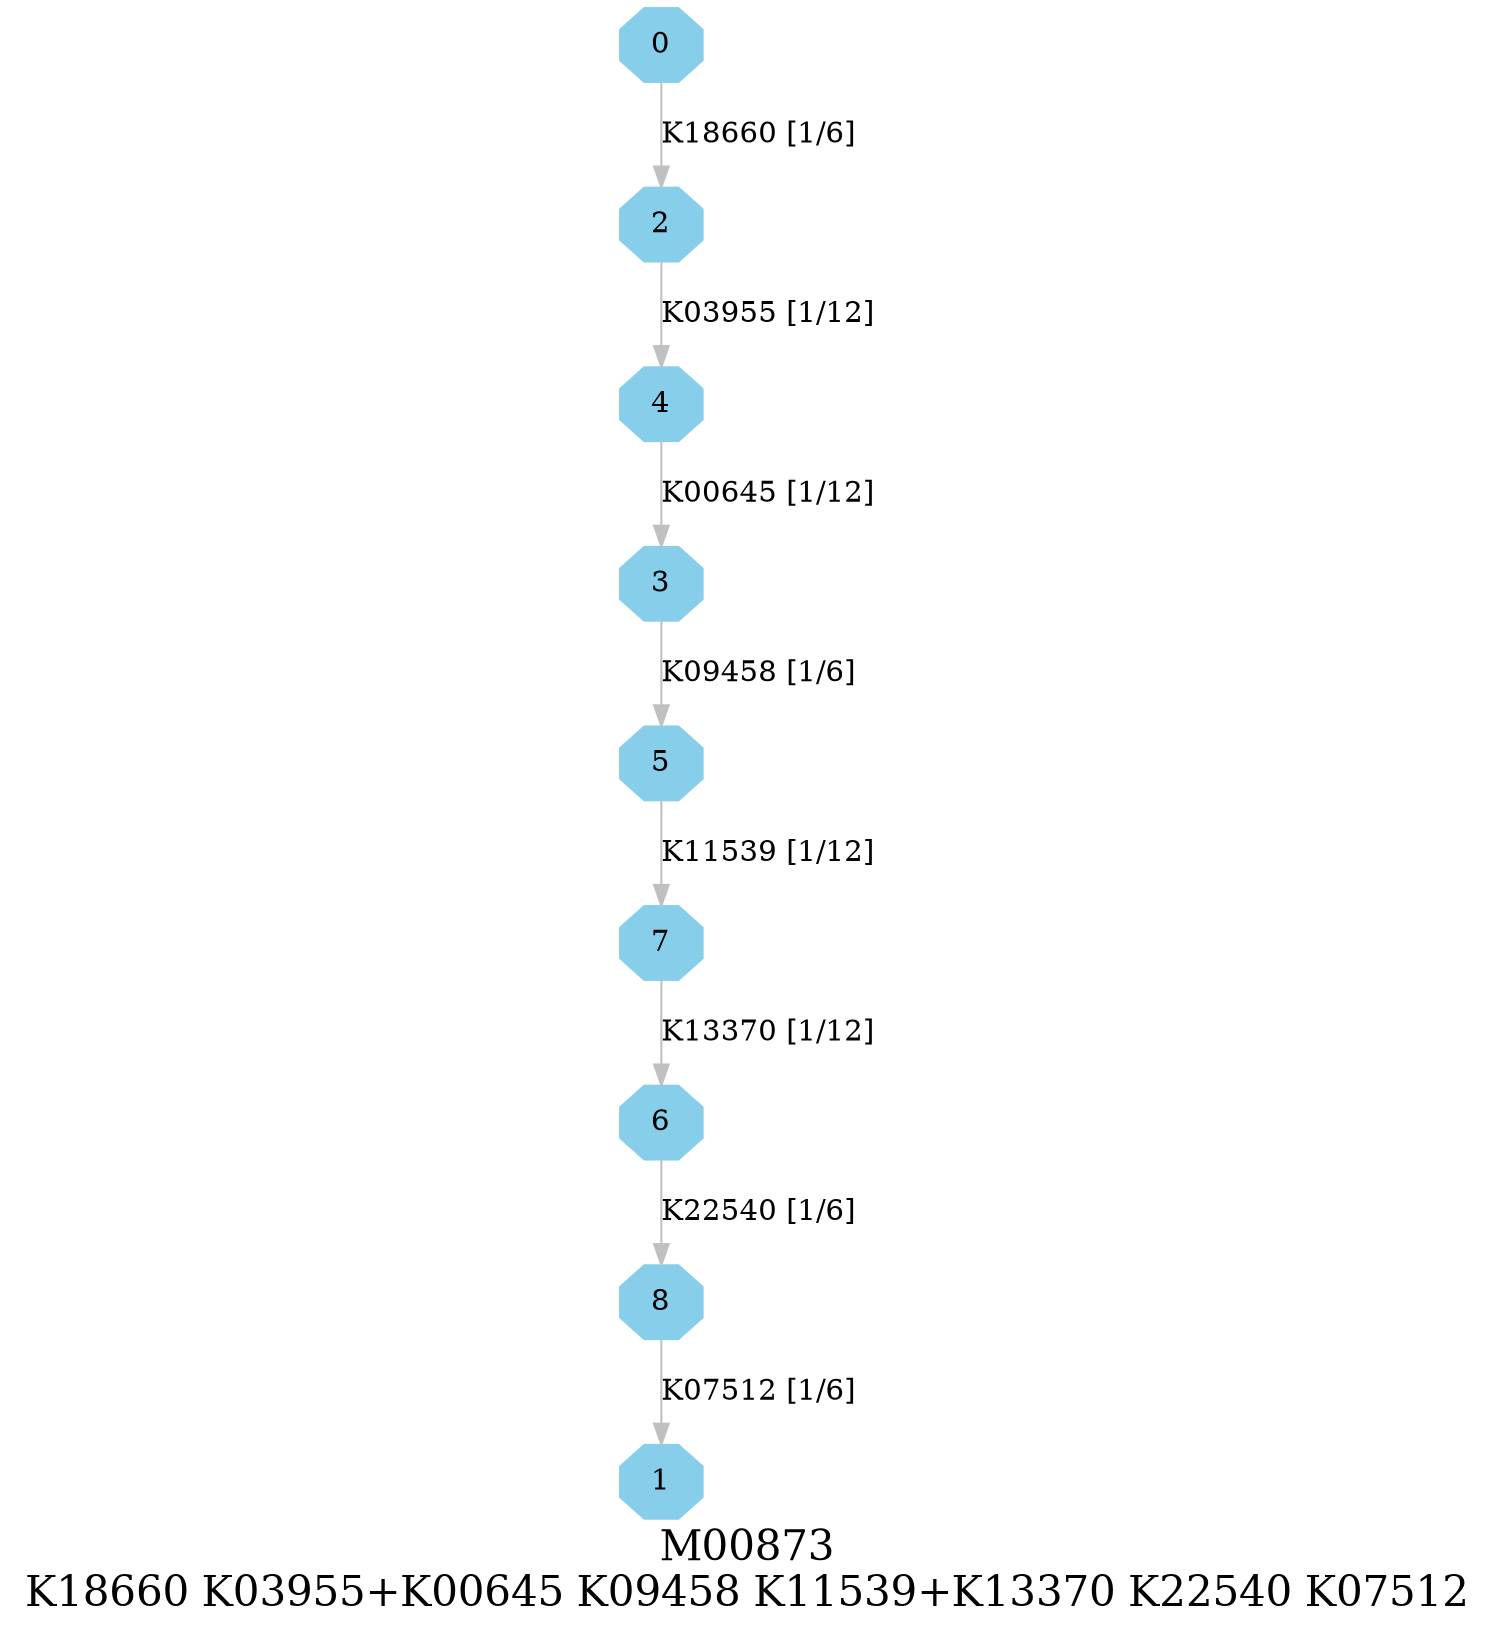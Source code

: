 digraph G {
graph [label="M00873
K18660 K03955+K00645 K09458 K11539+K13370 K22540 K07512",fontsize=20];
node [shape=box,style=filled];
edge [len=3,color=grey];
{node [width=.3,height=.3,shape=octagon,style=filled,color=skyblue] 0 1 2 3 4 5 6 7 8 }
0 -> 2 [label="K18660 [1/6]"];
2 -> 4 [label="K03955 [1/12]"];
3 -> 5 [label="K09458 [1/6]"];
4 -> 3 [label="K00645 [1/12]"];
5 -> 7 [label="K11539 [1/12]"];
6 -> 8 [label="K22540 [1/6]"];
7 -> 6 [label="K13370 [1/12]"];
8 -> 1 [label="K07512 [1/6]"];
}